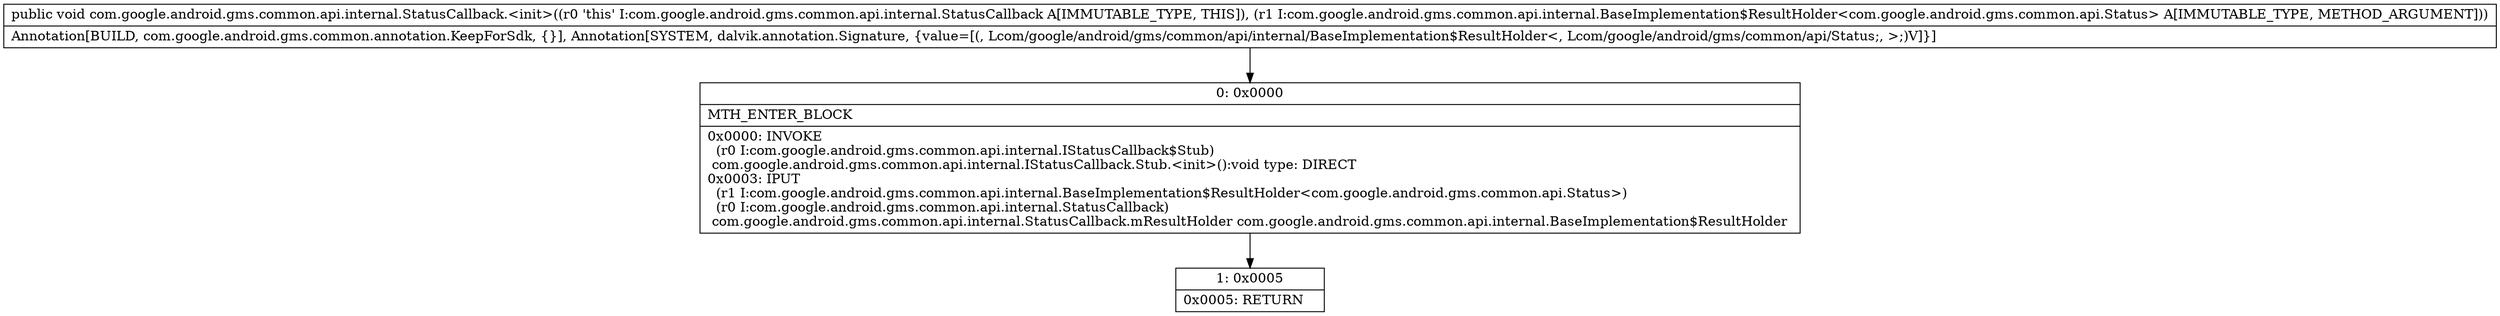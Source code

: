 digraph "CFG forcom.google.android.gms.common.api.internal.StatusCallback.\<init\>(Lcom\/google\/android\/gms\/common\/api\/internal\/BaseImplementation$ResultHolder;)V" {
Node_0 [shape=record,label="{0\:\ 0x0000|MTH_ENTER_BLOCK\l|0x0000: INVOKE  \l  (r0 I:com.google.android.gms.common.api.internal.IStatusCallback$Stub)\l com.google.android.gms.common.api.internal.IStatusCallback.Stub.\<init\>():void type: DIRECT \l0x0003: IPUT  \l  (r1 I:com.google.android.gms.common.api.internal.BaseImplementation$ResultHolder\<com.google.android.gms.common.api.Status\>)\l  (r0 I:com.google.android.gms.common.api.internal.StatusCallback)\l com.google.android.gms.common.api.internal.StatusCallback.mResultHolder com.google.android.gms.common.api.internal.BaseImplementation$ResultHolder \l}"];
Node_1 [shape=record,label="{1\:\ 0x0005|0x0005: RETURN   \l}"];
MethodNode[shape=record,label="{public void com.google.android.gms.common.api.internal.StatusCallback.\<init\>((r0 'this' I:com.google.android.gms.common.api.internal.StatusCallback A[IMMUTABLE_TYPE, THIS]), (r1 I:com.google.android.gms.common.api.internal.BaseImplementation$ResultHolder\<com.google.android.gms.common.api.Status\> A[IMMUTABLE_TYPE, METHOD_ARGUMENT]))  | Annotation[BUILD, com.google.android.gms.common.annotation.KeepForSdk, \{\}], Annotation[SYSTEM, dalvik.annotation.Signature, \{value=[(, Lcom\/google\/android\/gms\/common\/api\/internal\/BaseImplementation$ResultHolder\<, Lcom\/google\/android\/gms\/common\/api\/Status;, \>;)V]\}]\l}"];
MethodNode -> Node_0;
Node_0 -> Node_1;
}


